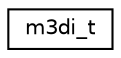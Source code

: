digraph "Graphical Class Hierarchy"
{
 // LATEX_PDF_SIZE
  edge [fontname="Helvetica",fontsize="10",labelfontname="Helvetica",labelfontsize="10"];
  node [fontname="Helvetica",fontsize="10",shape=record];
  rankdir="LR";
  Node0 [label="m3di_t",height=0.2,width=0.4,color="black", fillcolor="white", style="filled",URL="$structm3di__t.html",tooltip=" "];
}
